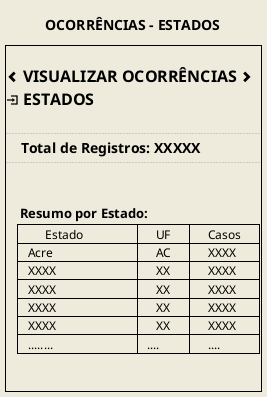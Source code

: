 @startsalt

<style>
saltDiagram {
  BackgroundColor #EEEBDC
}
</style>

title OCORRÊNCIAS - ESTADOS

{+
  .
  = <&chevron-left> VISUALIZAR OCORRÊNCIAS <&chevron-right>
  = <&account-login> ESTADOS
  .
  ..
  == <U+2800> Total de Registros: XXXXX
  ..
  .
  .
  === <U+2800> Resumo por Estado:
  {
    <U+2800>|
    {#
      <U+2800><U+2800><U+2800>Estado<U+2800><U+2800><U+2800><U+2800><U+2800><U+2800>|<U+2800><U+2800>UF<U+2800><U+2800>|<U+2800><U+2800>Casos<U+2800><U+2800>
      <U+2800>Acre|<U+2800><U+2800>AC|<U+2800><U+2800>XXXX     
      <U+2800>XXXX|<U+2800><U+2800>XX|<U+2800><U+2800>XXXX  
      <U+2800>XXXX|<U+2800><U+2800>XX|<U+2800><U+2800>XXXX  
      <U+2800>XXXX|<U+2800><U+2800>XX|<U+2800><U+2800>XXXX  
      <U+2800>XXXX|<U+2800><U+2800>XX|<U+2800><U+2800>XXXX
      <U+2800>........|<U+2800>....|<U+2800><U+2800>.... 
    }
  }
  .
  .
}
@endsalt